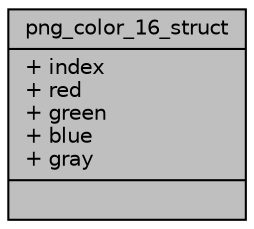 digraph "png_color_16_struct"
{
 // INTERACTIVE_SVG=YES
  edge [fontname="Helvetica",fontsize="10",labelfontname="Helvetica",labelfontsize="10"];
  node [fontname="Helvetica",fontsize="10",shape=record];
  Node1 [label="{png_color_16_struct\n|+ index\l+ red\l+ green\l+ blue\l+ gray\l|}",height=0.2,width=0.4,color="black", fillcolor="grey75", style="filled", fontcolor="black"];
}
